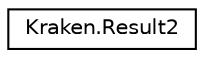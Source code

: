 digraph "Graphical Class Hierarchy"
{
 // LATEX_PDF_SIZE
  edge [fontname="Helvetica",fontsize="10",labelfontname="Helvetica",labelfontsize="10"];
  node [fontname="Helvetica",fontsize="10",shape=record];
  rankdir="LR";
  Node0 [label="Kraken.Result2",height=0.2,width=0.4,color="black", fillcolor="white", style="filled",URL="$class_kraken_1_1_result2.html",tooltip=" "];
}
